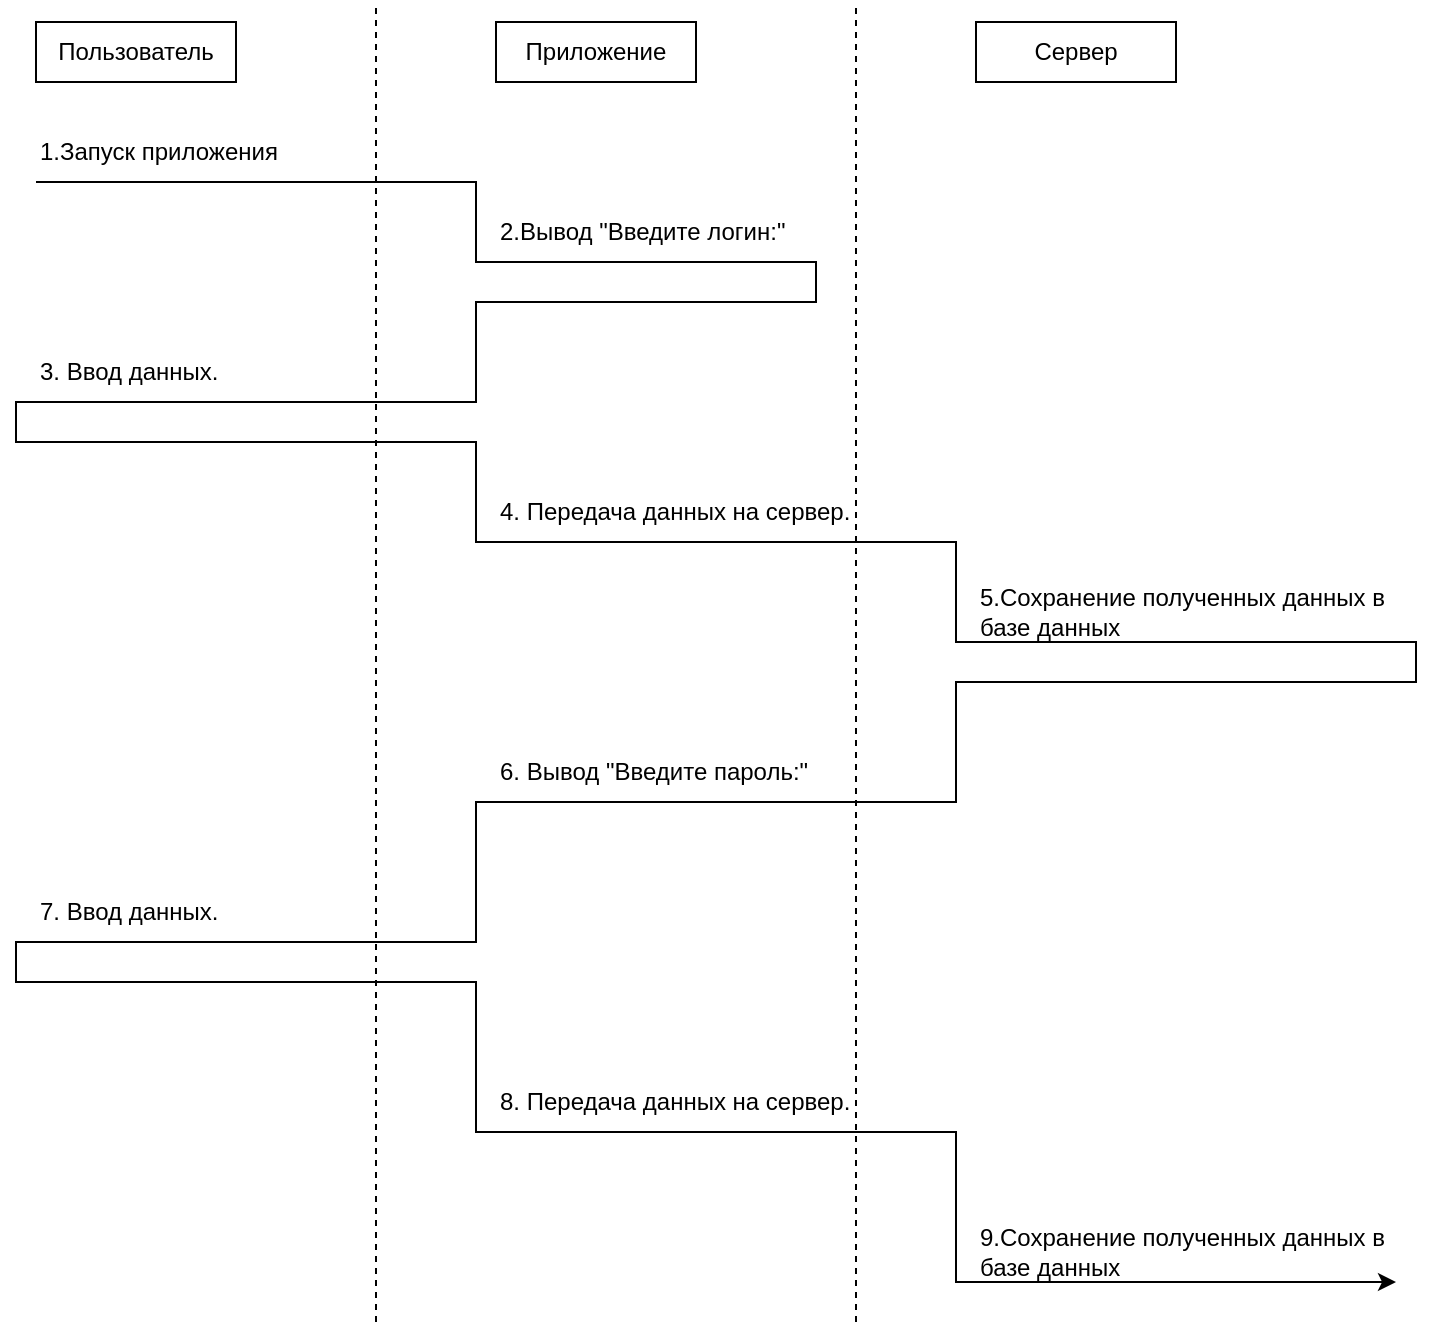 <mxfile version="15.4.0" type="device"><diagram id="kgpKYQtTHZ0yAKxKKP6v" name="Page-1"><mxGraphModel dx="1086" dy="806" grid="1" gridSize="10" guides="1" tooltips="1" connect="1" arrows="1" fold="1" page="1" pageScale="1" pageWidth="850" pageHeight="1100" math="0" shadow="0"><root><mxCell id="0"/><mxCell id="1" parent="0"/><mxCell id="cpZ-xEPKhntlUJnGtjU_-1" value="Пользователь" style="rounded=0;whiteSpace=wrap;html=1;" parent="1" vertex="1"><mxGeometry x="50" y="10" width="100" height="30" as="geometry"/></mxCell><mxCell id="cpZ-xEPKhntlUJnGtjU_-4" value="Сервер" style="rounded=0;whiteSpace=wrap;html=1;" parent="1" vertex="1"><mxGeometry x="520" y="10" width="100" height="30" as="geometry"/></mxCell><mxCell id="cpZ-xEPKhntlUJnGtjU_-7" value="2.Вывод &quot;Введите логин:&quot;" style="text;html=1;strokeColor=none;fillColor=none;align=left;verticalAlign=middle;whiteSpace=wrap;rounded=0;" parent="1" vertex="1"><mxGeometry x="280" y="100" width="210" height="30" as="geometry"/></mxCell><mxCell id="7foP-7Y5rmmOubm5fWOJ-3" style="edgeStyle=orthogonalEdgeStyle;rounded=0;orthogonalLoop=1;jettySize=auto;html=1;exitX=0.5;exitY=1;exitDx=0;exitDy=0;" edge="1" parent="1"><mxGeometry relative="1" as="geometry"><mxPoint x="155" y="100" as="sourcePoint"/><mxPoint x="155" y="100" as="targetPoint"/></mxGeometry></mxCell><mxCell id="7foP-7Y5rmmOubm5fWOJ-4" value="Приложение" style="rounded=0;whiteSpace=wrap;html=1;" vertex="1" parent="1"><mxGeometry x="280" y="10" width="100" height="30" as="geometry"/></mxCell><mxCell id="7foP-7Y5rmmOubm5fWOJ-6" style="edgeStyle=orthogonalEdgeStyle;rounded=0;orthogonalLoop=1;jettySize=auto;html=1;exitX=0;exitY=1;exitDx=0;exitDy=0;entryX=1;entryY=1;entryDx=0;entryDy=0;" edge="1" parent="1" source="7foP-7Y5rmmOubm5fWOJ-5" target="7foP-7Y5rmmOubm5fWOJ-13"><mxGeometry relative="1" as="geometry"><Array as="points"><mxPoint x="270" y="90"/><mxPoint x="270" y="130"/><mxPoint x="440" y="130"/><mxPoint x="440" y="150"/><mxPoint x="270" y="150"/><mxPoint x="270" y="200"/><mxPoint x="40" y="200"/><mxPoint x="40" y="220"/><mxPoint x="270" y="220"/><mxPoint x="270" y="270"/><mxPoint x="510" y="270"/><mxPoint x="510" y="320"/><mxPoint x="740" y="320"/><mxPoint x="740" y="340"/><mxPoint x="510" y="340"/><mxPoint x="510" y="400"/><mxPoint x="270" y="400"/><mxPoint x="270" y="470"/><mxPoint x="40" y="470"/><mxPoint x="40" y="490"/><mxPoint x="270" y="490"/><mxPoint x="270" y="565"/><mxPoint x="510" y="565"/><mxPoint x="510" y="640"/></Array></mxGeometry></mxCell><mxCell id="7foP-7Y5rmmOubm5fWOJ-5" value="1.Запуск приложения" style="text;html=1;strokeColor=none;fillColor=none;align=left;verticalAlign=middle;whiteSpace=wrap;rounded=0;" vertex="1" parent="1"><mxGeometry x="50" y="60" width="210" height="30" as="geometry"/></mxCell><mxCell id="7foP-7Y5rmmOubm5fWOJ-7" value="3. Ввод данных." style="text;html=1;strokeColor=none;fillColor=none;align=left;verticalAlign=middle;whiteSpace=wrap;rounded=0;" vertex="1" parent="1"><mxGeometry x="50" y="170" width="210" height="30" as="geometry"/></mxCell><mxCell id="7foP-7Y5rmmOubm5fWOJ-8" value="4. Передача данных на сервер." style="text;html=1;strokeColor=none;fillColor=none;align=left;verticalAlign=middle;whiteSpace=wrap;rounded=0;" vertex="1" parent="1"><mxGeometry x="280" y="240" width="210" height="30" as="geometry"/></mxCell><mxCell id="7foP-7Y5rmmOubm5fWOJ-9" value="5.Сохранение полученных данных в базе данных" style="text;html=1;strokeColor=none;fillColor=none;align=left;verticalAlign=middle;whiteSpace=wrap;rounded=0;" vertex="1" parent="1"><mxGeometry x="520" y="290" width="210" height="30" as="geometry"/></mxCell><mxCell id="7foP-7Y5rmmOubm5fWOJ-10" value="6. Вывод &quot;Введите пароль:&quot;" style="text;html=1;strokeColor=none;fillColor=none;align=left;verticalAlign=middle;whiteSpace=wrap;rounded=0;" vertex="1" parent="1"><mxGeometry x="280" y="370" width="210" height="30" as="geometry"/></mxCell><mxCell id="7foP-7Y5rmmOubm5fWOJ-11" value="7. Ввод данных." style="text;html=1;strokeColor=none;fillColor=none;align=left;verticalAlign=middle;whiteSpace=wrap;rounded=0;" vertex="1" parent="1"><mxGeometry x="50" y="440" width="210" height="30" as="geometry"/></mxCell><mxCell id="7foP-7Y5rmmOubm5fWOJ-12" value="8. Передача данных на сервер." style="text;html=1;strokeColor=none;fillColor=none;align=left;verticalAlign=middle;whiteSpace=wrap;rounded=0;" vertex="1" parent="1"><mxGeometry x="280" y="535" width="210" height="30" as="geometry"/></mxCell><mxCell id="7foP-7Y5rmmOubm5fWOJ-13" value="9.Сохранение полученных данных в базе данных" style="text;html=1;strokeColor=none;fillColor=none;align=left;verticalAlign=middle;whiteSpace=wrap;rounded=0;" vertex="1" parent="1"><mxGeometry x="520" y="610" width="210" height="30" as="geometry"/></mxCell><mxCell id="7foP-7Y5rmmOubm5fWOJ-15" value="" style="endArrow=none;dashed=1;html=1;rounded=0;edgeStyle=orthogonalEdgeStyle;" edge="1" parent="1"><mxGeometry width="50" height="50" relative="1" as="geometry"><mxPoint x="220" y="660" as="sourcePoint"/><mxPoint x="220" as="targetPoint"/></mxGeometry></mxCell><mxCell id="7foP-7Y5rmmOubm5fWOJ-16" value="" style="endArrow=none;dashed=1;html=1;rounded=0;edgeStyle=orthogonalEdgeStyle;" edge="1" parent="1"><mxGeometry width="50" height="50" relative="1" as="geometry"><mxPoint x="460" y="660" as="sourcePoint"/><mxPoint x="460" as="targetPoint"/></mxGeometry></mxCell></root></mxGraphModel></diagram></mxfile>